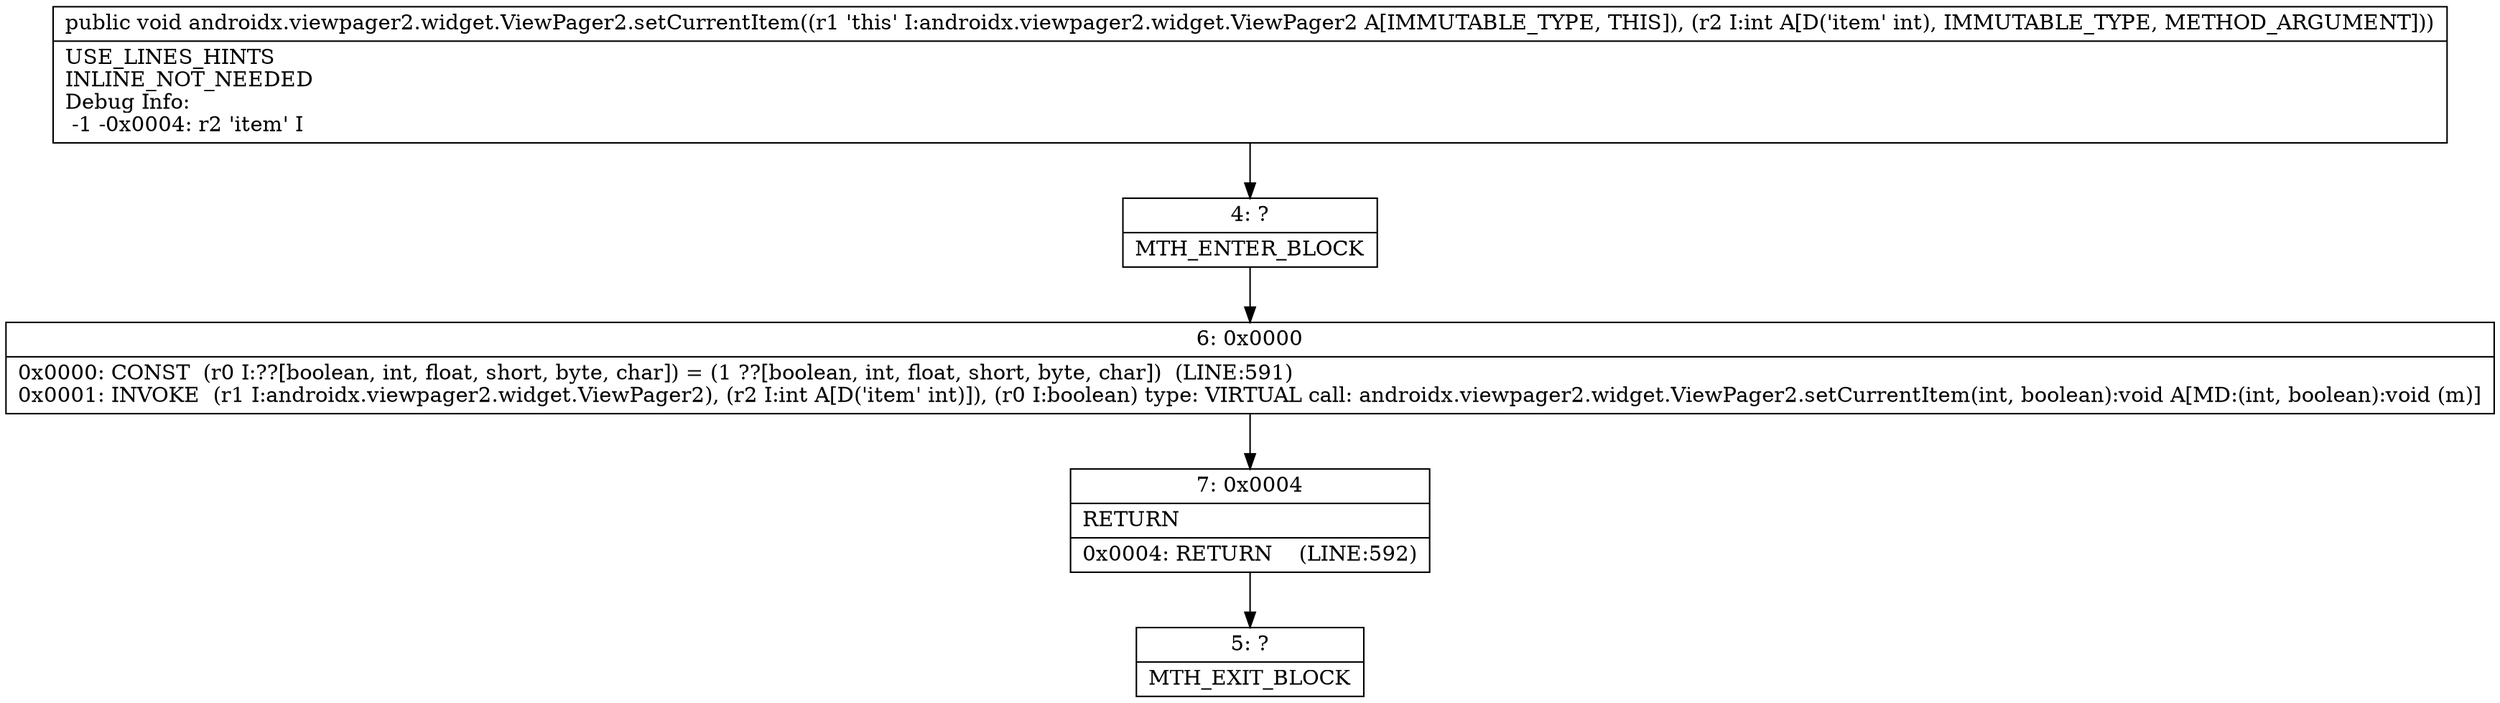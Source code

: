 digraph "CFG forandroidx.viewpager2.widget.ViewPager2.setCurrentItem(I)V" {
Node_4 [shape=record,label="{4\:\ ?|MTH_ENTER_BLOCK\l}"];
Node_6 [shape=record,label="{6\:\ 0x0000|0x0000: CONST  (r0 I:??[boolean, int, float, short, byte, char]) = (1 ??[boolean, int, float, short, byte, char])  (LINE:591)\l0x0001: INVOKE  (r1 I:androidx.viewpager2.widget.ViewPager2), (r2 I:int A[D('item' int)]), (r0 I:boolean) type: VIRTUAL call: androidx.viewpager2.widget.ViewPager2.setCurrentItem(int, boolean):void A[MD:(int, boolean):void (m)]\l}"];
Node_7 [shape=record,label="{7\:\ 0x0004|RETURN\l|0x0004: RETURN    (LINE:592)\l}"];
Node_5 [shape=record,label="{5\:\ ?|MTH_EXIT_BLOCK\l}"];
MethodNode[shape=record,label="{public void androidx.viewpager2.widget.ViewPager2.setCurrentItem((r1 'this' I:androidx.viewpager2.widget.ViewPager2 A[IMMUTABLE_TYPE, THIS]), (r2 I:int A[D('item' int), IMMUTABLE_TYPE, METHOD_ARGUMENT]))  | USE_LINES_HINTS\lINLINE_NOT_NEEDED\lDebug Info:\l  \-1 \-0x0004: r2 'item' I\l}"];
MethodNode -> Node_4;Node_4 -> Node_6;
Node_6 -> Node_7;
Node_7 -> Node_5;
}

